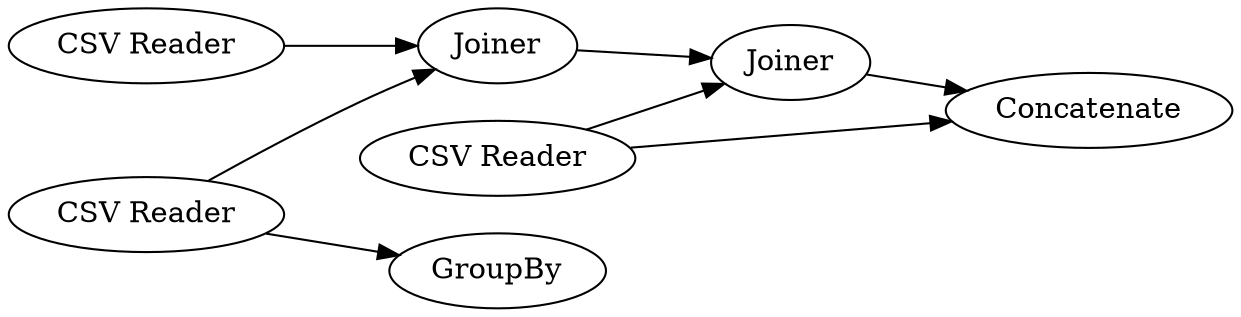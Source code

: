 digraph {
	6 -> 5
	1 -> 4
	4 -> 5
	3 -> 4
	1 -> 2
	6 -> 7
	5 -> 7
	5 [label=Joiner]
	1 [label="CSV Reader"]
	7 [label=Concatenate]
	4 [label=Joiner]
	6 [label="CSV Reader"]
	3 [label="CSV Reader"]
	2 [label=GroupBy]
	rankdir=LR
}
